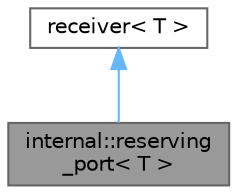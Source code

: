 digraph "internal::reserving_port&lt; T &gt;"
{
 // LATEX_PDF_SIZE
  bgcolor="transparent";
  edge [fontname=Helvetica,fontsize=10,labelfontname=Helvetica,labelfontsize=10];
  node [fontname=Helvetica,fontsize=10,shape=box,height=0.2,width=0.4];
  Node1 [id="Node000001",label="internal::reserving\l_port\< T \>",height=0.2,width=0.4,color="gray40", fillcolor="grey60", style="filled", fontcolor="black",tooltip="The two-phase join port"];
  Node2 -> Node1 [id="edge1_Node000001_Node000002",dir="back",color="steelblue1",style="solid",tooltip=" "];
  Node2 [id="Node000002",label="receiver\< T \>",height=0.2,width=0.4,color="gray40", fillcolor="white", style="filled",tooltip=" "];
}

